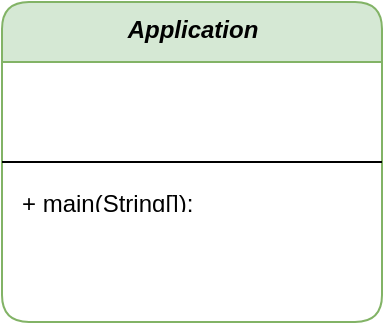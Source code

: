 <mxfile>
    <diagram id="8lzl-DBvCG599vqn_KdY" name="Страница — 1">
        <mxGraphModel dx="886" dy="313" grid="1" gridSize="10" guides="1" tooltips="1" connect="1" arrows="1" fold="1" page="1" pageScale="1" pageWidth="850" pageHeight="1100" math="0" shadow="0">
            <root>
                <mxCell id="2" value="Application" style="swimlane;fontStyle=3;align=center;verticalAlign=top;childLayout=stackLayout;horizontal=1;startSize=30;horizontalStack=0;resizeParent=1;resizeParentMax=0;resizeLast=0;collapsible=0;marginBottom=0;html=1;fillStyle=auto;shadow=0;rounded=1;fillOpacity=100;strokeOpacity=100;separatorColor=none;noLabel=0;fillColor=#d5e8d4;strokeColor=#82b366;" vertex="1">
                    <mxGeometry x="40" y="140" width="190" height="160" as="geometry"/>
                </mxCell>
                <mxCell id="3" style="line;strokeWidth=1;fillColor=none;align=left;verticalAlign=middle;spacingTop=-1;spacingLeft=3;spacingRight=3;rotatable=0;labelPosition=right;points=[];portConstraint=eastwest;strokeColor=default;" parent="2" vertex="1">
                    <mxGeometry width="190" height="160" as="geometry"/>
                </mxCell>
                <mxCell id="4" value="+ main(String[]): void" style="text;html=1;strokeColor=none;fillColor=none;align=left;verticalAlign=middle;spacingLeft=4;spacingRight=4;overflow=hidden;rotatable=0;points=[[0,0.5],[1,0.5]];portConstraint=eastwest;fontStyle=4;dashed=1;" parent="3" vertex="1">
                    <mxGeometry x="4.27" y="91.259" width="96.067" height="15.407" as="geometry"/>
                </mxCell>
            </root>
        </mxGraphModel>
    </diagram>
</mxfile>
